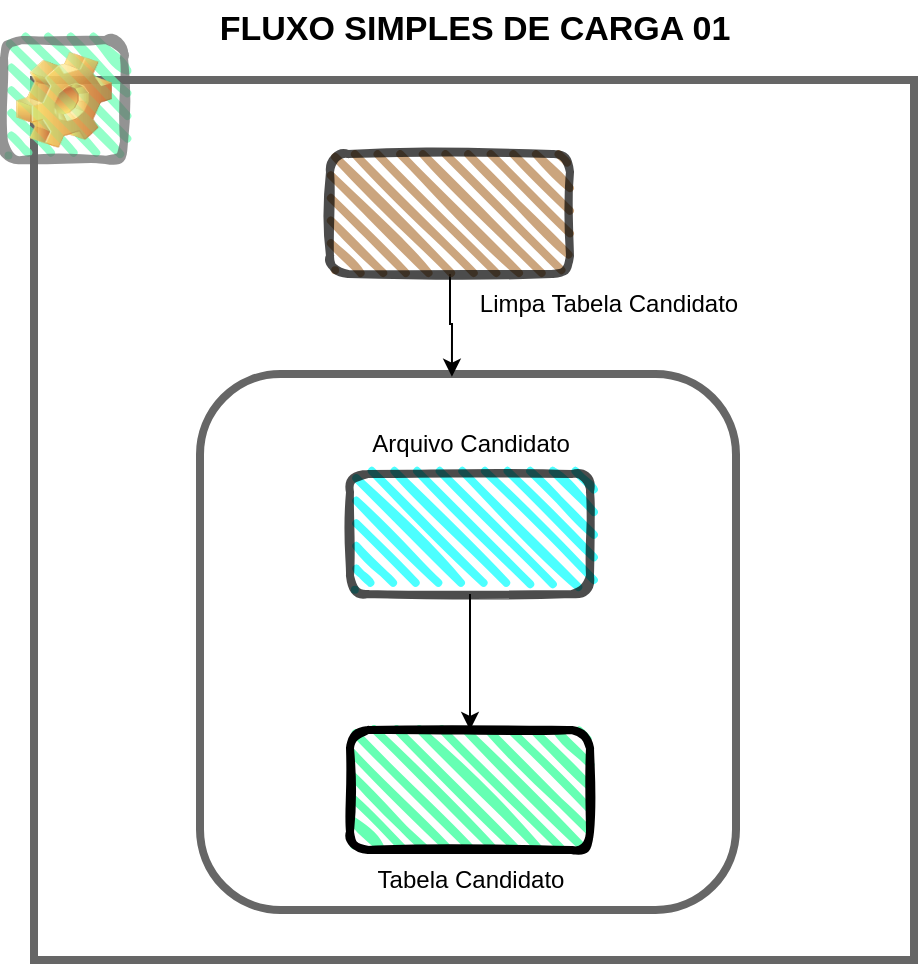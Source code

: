 <mxfile version="20.8.3" type="github">
  <diagram name="Page-1" id="c7558073-3199-34d8-9f00-42111426c3f3">
    <mxGraphModel dx="796" dy="496" grid="1" gridSize="10" guides="1" tooltips="1" connect="0" arrows="1" fold="1" page="1" pageScale="1" pageWidth="826" pageHeight="1169" background="none" math="0" shadow="0">
      <root>
        <mxCell id="0" />
        <mxCell id="1" parent="0" />
        <mxCell id="iyPb0N3byPzZvULkwc2K-110" value="" style="whiteSpace=wrap;html=1;aspect=fixed;rounded=0;fillWeight=4;hachureGap=8;hachureAngle=45;jiggle=1;curveFitting=0.95;strokeColor=#666666;strokeWidth=4;fillColor=#FFFFFF;" vertex="1" parent="1">
          <mxGeometry x="195" y="80" width="440" height="440" as="geometry" />
        </mxCell>
        <mxCell id="iyPb0N3byPzZvULkwc2K-101" value="" style="whiteSpace=wrap;html=1;aspect=fixed;rounded=1;strokeWidth=4;strokeColor=#666666;" vertex="1" parent="1">
          <mxGeometry x="278" y="227" width="268" height="268" as="geometry" />
        </mxCell>
        <mxCell id="iyPb0N3byPzZvULkwc2K-96" value="" style="rounded=1;whiteSpace=wrap;html=1;gradientColor=none;sketch=1;curveFitting=0.95;jiggle=1;fillColor=#00FFFF;strokeWidth=4;opacity=70;shadow=0;glass=0;fillWeight=4;hachureGap=8;hachureAngle=45;" vertex="1" parent="1">
          <mxGeometry x="353" y="277" width="120" height="60" as="geometry" />
        </mxCell>
        <mxCell id="iyPb0N3byPzZvULkwc2K-97" value="" style="rounded=1;whiteSpace=wrap;html=1;sketch=1;curveFitting=0.95;jiggle=1;glass=0;fillColor=#66FFB3;strokeWidth=4;fillWeight=4;hachureGap=8;hachureAngle=45;" vertex="1" parent="1">
          <mxGeometry x="353" y="405" width="120" height="60" as="geometry" />
        </mxCell>
        <mxCell id="iyPb0N3byPzZvULkwc2K-98" value="" style="endArrow=classic;html=1;rounded=0;exitX=0.5;exitY=1;exitDx=0;exitDy=0;" edge="1" parent="1" source="iyPb0N3byPzZvULkwc2K-96" target="iyPb0N3byPzZvULkwc2K-97">
          <mxGeometry width="50" height="50" relative="1" as="geometry">
            <mxPoint x="368" y="298" as="sourcePoint" />
            <mxPoint x="408" y="318" as="targetPoint" />
          </mxGeometry>
        </mxCell>
        <mxCell id="iyPb0N3byPzZvULkwc2K-99" value="Arquivo Candidato" style="text;html=1;align=center;verticalAlign=middle;resizable=0;points=[];autosize=1;strokeColor=none;fillColor=none;rounded=1;" vertex="1" parent="1">
          <mxGeometry x="353" y="247" width="120" height="30" as="geometry" />
        </mxCell>
        <mxCell id="iyPb0N3byPzZvULkwc2K-100" value="Tabela Candidato" style="text;html=1;align=center;verticalAlign=middle;resizable=0;points=[];autosize=1;strokeColor=none;fillColor=none;rounded=1;" vertex="1" parent="1">
          <mxGeometry x="353" y="465" width="120" height="30" as="geometry" />
        </mxCell>
        <mxCell id="iyPb0N3byPzZvULkwc2K-104" style="edgeStyle=orthogonalEdgeStyle;rounded=0;orthogonalLoop=1;jettySize=auto;html=1;entryX=0.47;entryY=0.005;entryDx=0;entryDy=0;entryPerimeter=0;" edge="1" parent="1" source="iyPb0N3byPzZvULkwc2K-102" target="iyPb0N3byPzZvULkwc2K-101">
          <mxGeometry relative="1" as="geometry" />
        </mxCell>
        <mxCell id="iyPb0N3byPzZvULkwc2K-102" value="" style="rounded=1;whiteSpace=wrap;html=1;gradientColor=none;sketch=1;curveFitting=0.95;jiggle=1;fillColor=#B57F48;strokeWidth=4;opacity=70;shadow=0;glass=0;fillWeight=4;hachureGap=8;hachureAngle=45;" vertex="1" parent="1">
          <mxGeometry x="343" y="117" width="120" height="60" as="geometry" />
        </mxCell>
        <mxCell id="iyPb0N3byPzZvULkwc2K-106" value="Limpa Tabela Candidato" style="text;html=1;align=center;verticalAlign=middle;resizable=0;points=[];autosize=1;strokeColor=none;fillColor=none;rounded=1;" vertex="1" parent="1">
          <mxGeometry x="407" y="177" width="150" height="30" as="geometry" />
        </mxCell>
        <mxCell id="iyPb0N3byPzZvULkwc2K-109" value="FLUXO SIMPLES DE CARGA 01" style="text;html=1;align=center;verticalAlign=middle;resizable=0;points=[];autosize=1;strokeColor=none;fillColor=default;strokeWidth=2;fontSize=17;fontStyle=1" vertex="1" parent="1">
          <mxGeometry x="275" y="40" width="280" height="30" as="geometry" />
        </mxCell>
        <mxCell id="iyPb0N3byPzZvULkwc2K-112" value="Icon" style="icon;html=1;image=img/clipart/Gear_128x128.png;rounded=1;fillWeight=4;hachureGap=8;hachureAngle=45;strokeColor=#666666;strokeWidth=4;fillColor=#66FFB3;opacity=70;sketch=1;curveFitting=1;jiggle=2;fontColor=#FFFFFF;" vertex="1" parent="1">
          <mxGeometry x="180" y="60" width="60" height="60" as="geometry" />
        </mxCell>
      </root>
    </mxGraphModel>
  </diagram>
</mxfile>
